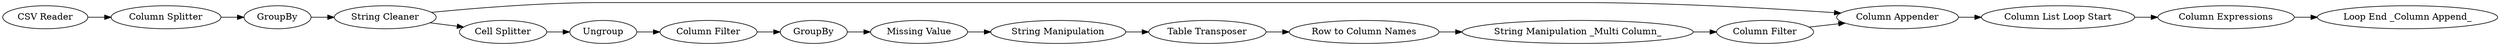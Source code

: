digraph {
	42 -> 29
	9 -> 7
	29 -> 39
	12 -> 13
	22 -> 19
	10 -> 42
	19 -> 43
	10 -> 9
	5 -> 8
	8 -> 10
	7 -> 11
	18 -> 5
	43 -> 42
	13 -> 17
	17 -> 20
	11 -> 12
	39 -> 38
	20 -> 22
	5 [label="Column Splitter"]
	13 [label="Missing Value"]
	20 [label="Table Transposer"]
	43 [label="Column Filter"]
	7 [label=Ungroup]
	42 [label="Column Appender"]
	29 [label="Column List Loop Start"]
	22 [label="Row to Column Names"]
	9 [label="Cell Splitter"]
	11 [label="Column Filter"]
	18 [label="CSV Reader"]
	8 [label=GroupBy]
	39 [label="Column Expressions"]
	17 [label="String Manipulation"]
	12 [label=GroupBy]
	38 [label="Loop End _Column Append_"]
	10 [label="String Cleaner"]
	19 [label="String Manipulation _Multi Column_"]
	rankdir=LR
}

